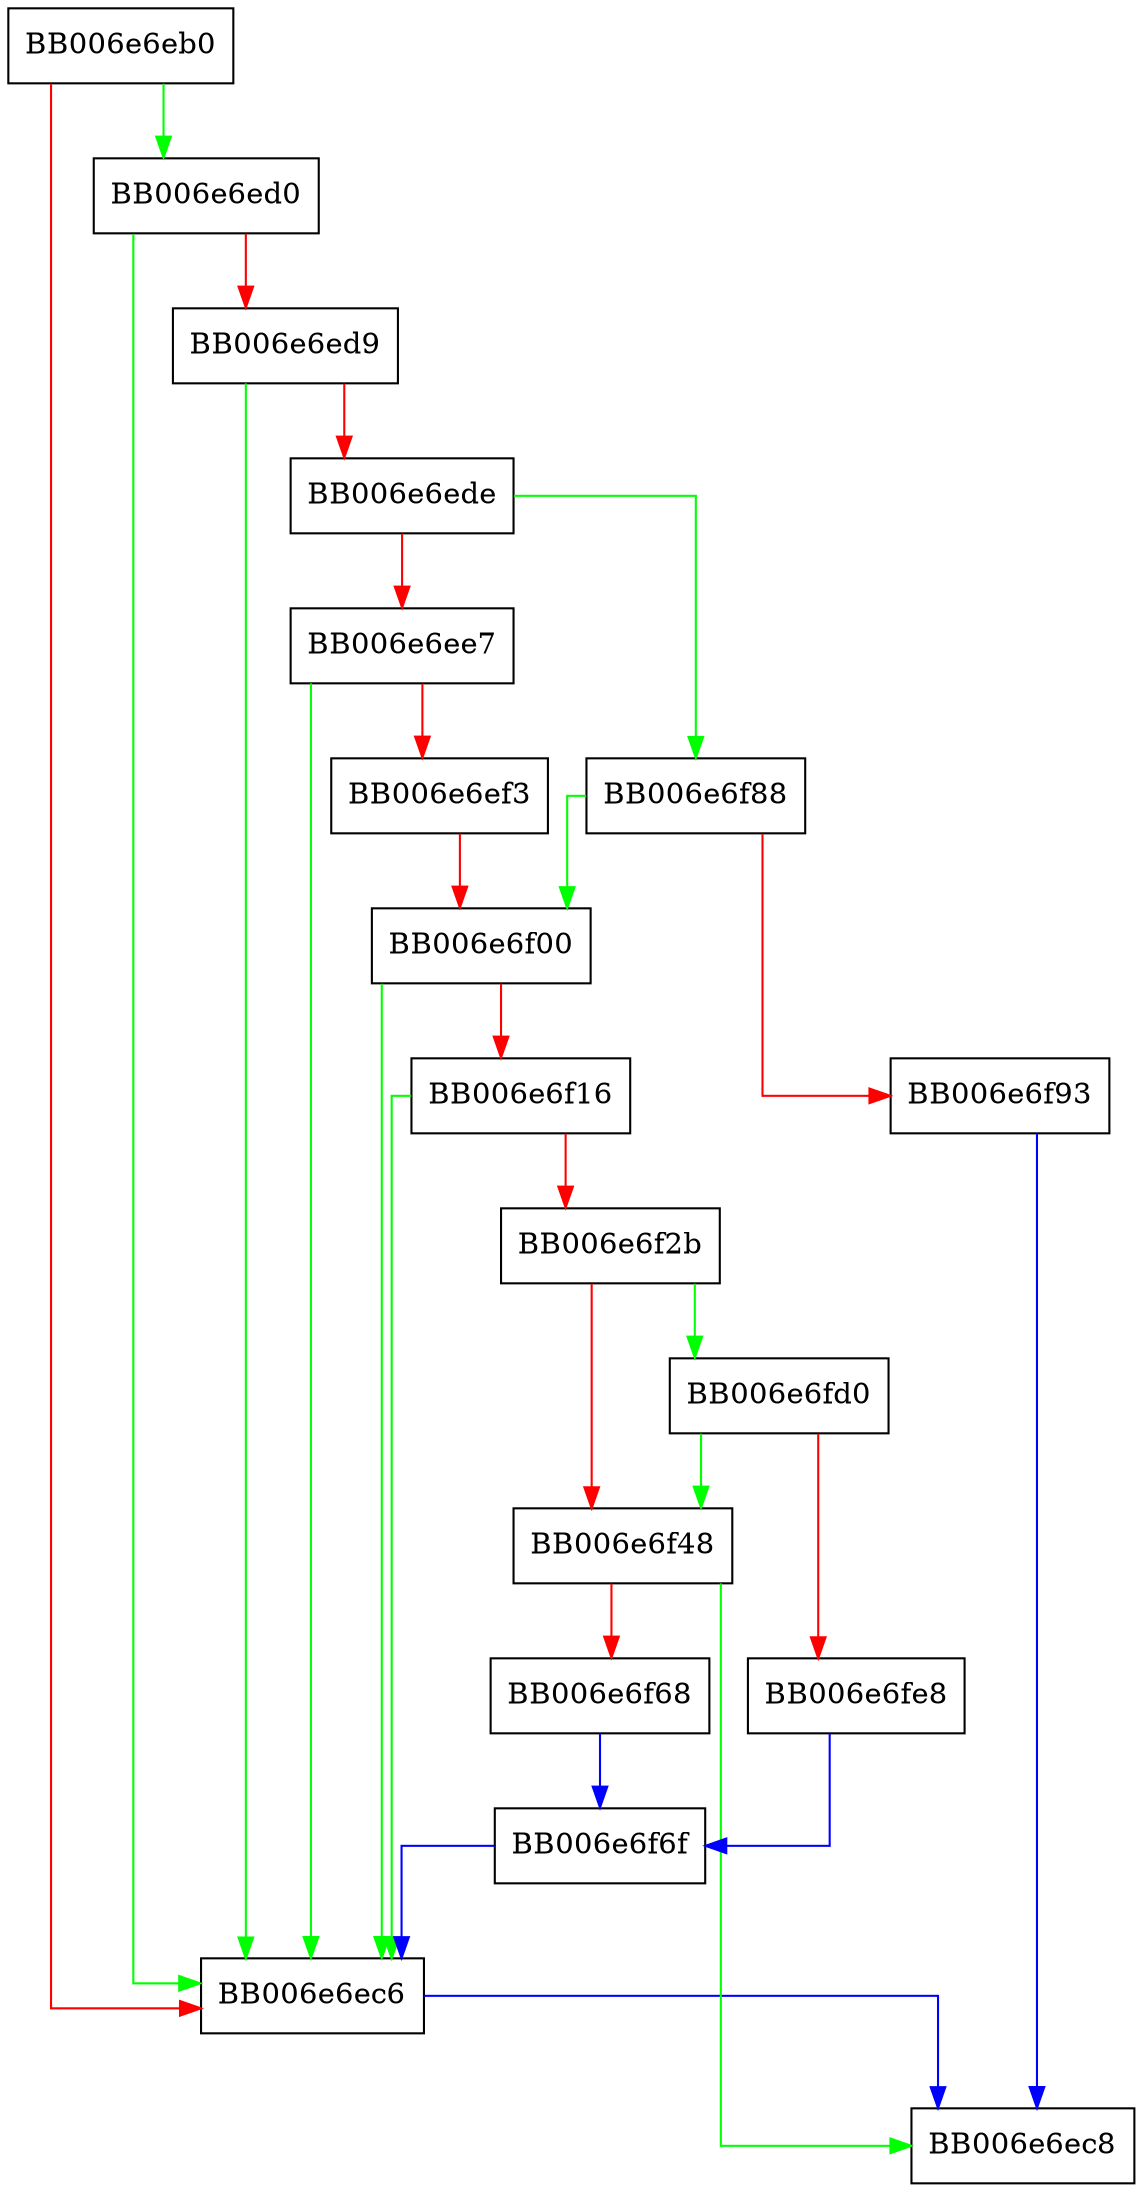 digraph dsa_sha224_verify_message_init {
  node [shape="box"];
  graph [splines=ortho];
  BB006e6eb0 -> BB006e6ed0 [color="green"];
  BB006e6eb0 -> BB006e6ec6 [color="red"];
  BB006e6ec6 -> BB006e6ec8 [color="blue"];
  BB006e6ed0 -> BB006e6ec6 [color="green"];
  BB006e6ed0 -> BB006e6ed9 [color="red"];
  BB006e6ed9 -> BB006e6ec6 [color="green"];
  BB006e6ed9 -> BB006e6ede [color="red"];
  BB006e6ede -> BB006e6f88 [color="green"];
  BB006e6ede -> BB006e6ee7 [color="red"];
  BB006e6ee7 -> BB006e6ec6 [color="green"];
  BB006e6ee7 -> BB006e6ef3 [color="red"];
  BB006e6ef3 -> BB006e6f00 [color="red"];
  BB006e6f00 -> BB006e6ec6 [color="green"];
  BB006e6f00 -> BB006e6f16 [color="red"];
  BB006e6f16 -> BB006e6ec6 [color="green"];
  BB006e6f16 -> BB006e6f2b [color="red"];
  BB006e6f2b -> BB006e6fd0 [color="green"];
  BB006e6f2b -> BB006e6f48 [color="red"];
  BB006e6f48 -> BB006e6ec8 [color="green"];
  BB006e6f48 -> BB006e6f68 [color="red"];
  BB006e6f68 -> BB006e6f6f [color="blue"];
  BB006e6f6f -> BB006e6ec6 [color="blue"];
  BB006e6f88 -> BB006e6f00 [color="green"];
  BB006e6f88 -> BB006e6f93 [color="red"];
  BB006e6f93 -> BB006e6ec8 [color="blue"];
  BB006e6fd0 -> BB006e6f48 [color="green"];
  BB006e6fd0 -> BB006e6fe8 [color="red"];
  BB006e6fe8 -> BB006e6f6f [color="blue"];
}